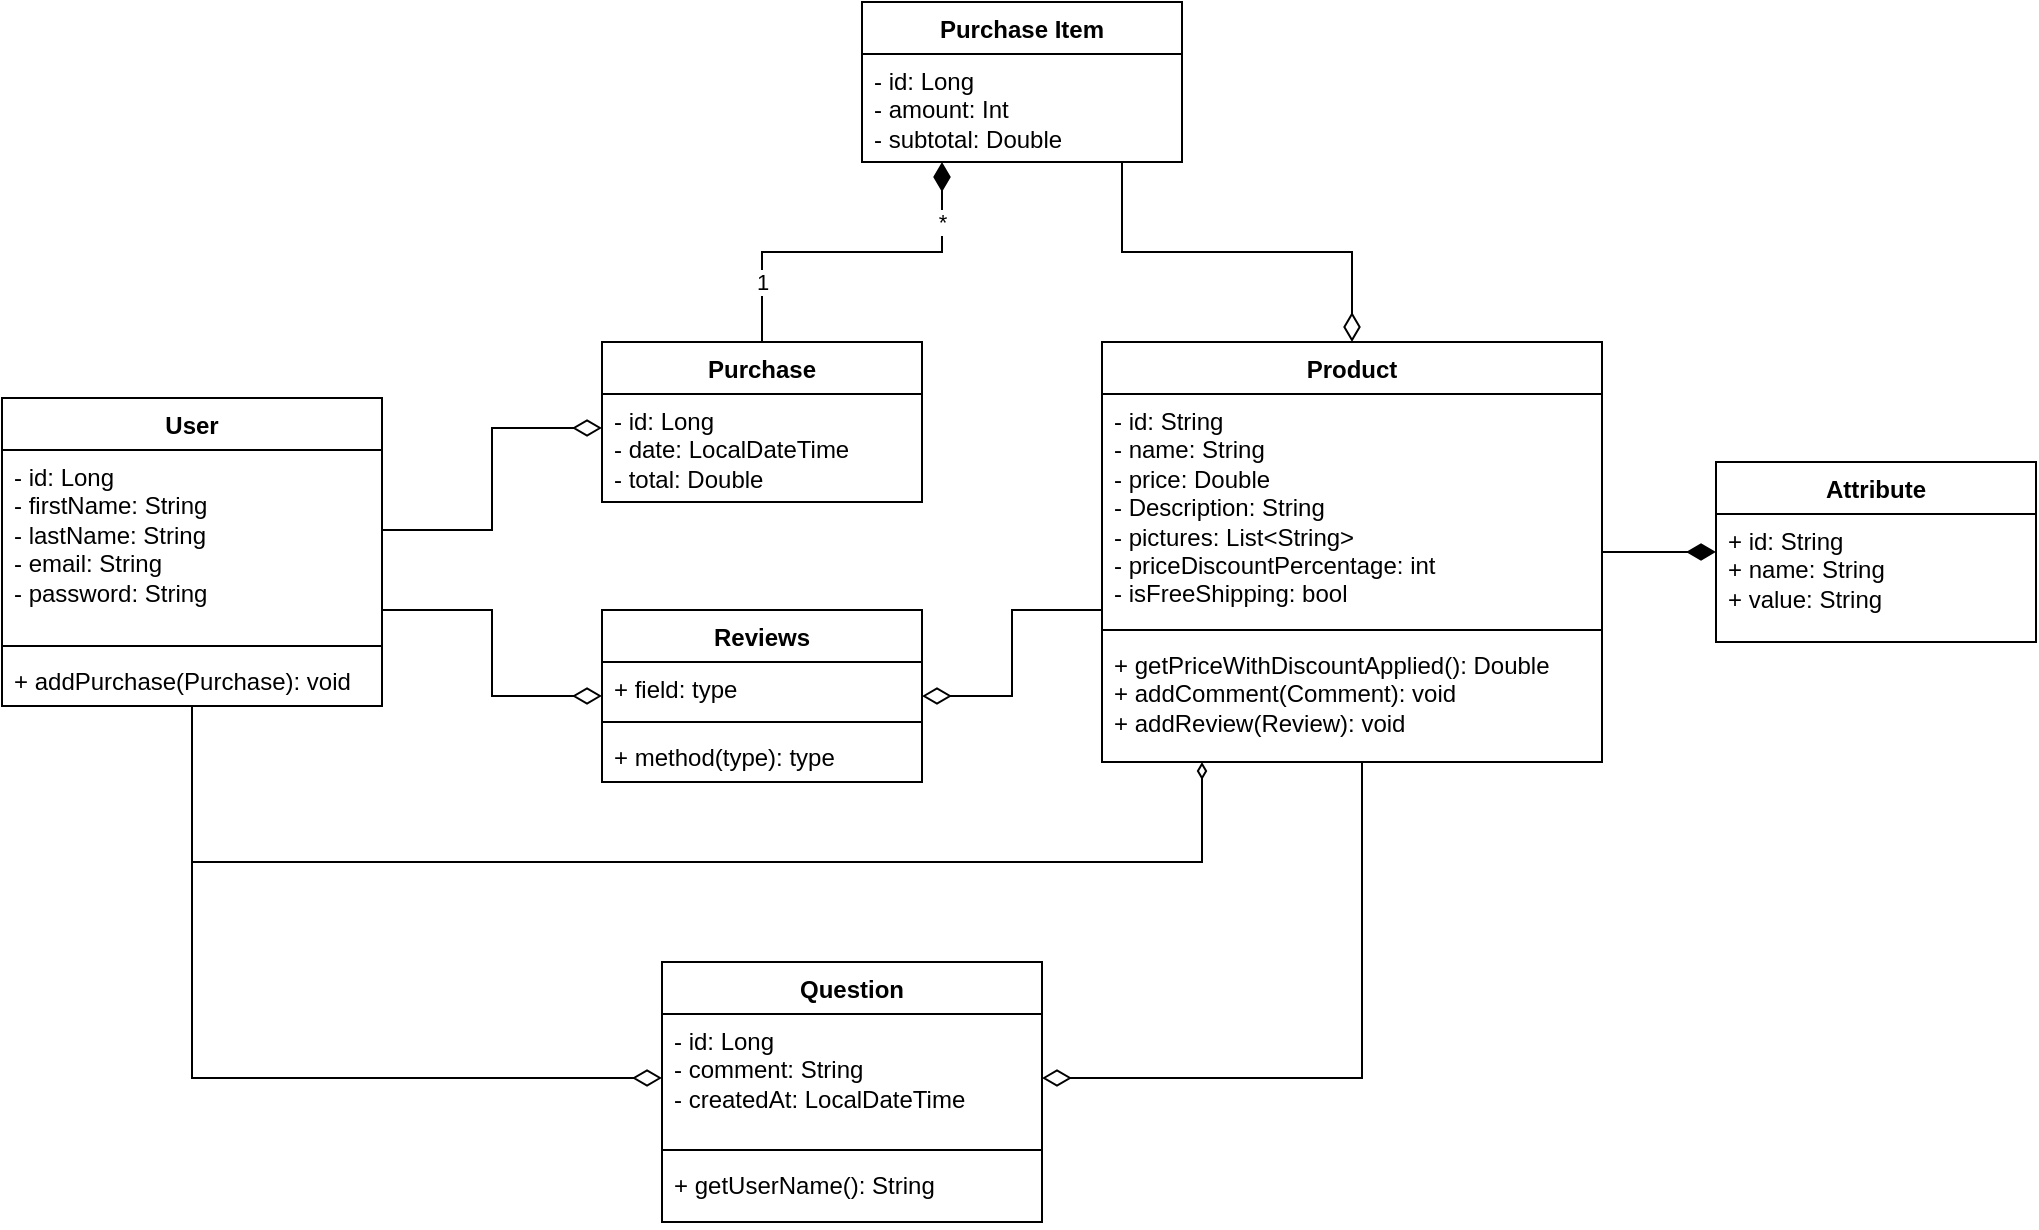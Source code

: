 <mxfile version="27.2.0">
  <diagram name="Página-1" id="DW-AUKrNPCcQAp95xir6">
    <mxGraphModel dx="2015" dy="648" grid="1" gridSize="10" guides="1" tooltips="1" connect="1" arrows="1" fold="1" page="1" pageScale="1" pageWidth="827" pageHeight="1169" math="0" shadow="0">
      <root>
        <mxCell id="0" />
        <mxCell id="1" parent="0" />
        <mxCell id="ZF-aJt7mrfqmBMYO_jZh-49" style="edgeStyle=orthogonalEdgeStyle;rounded=0;orthogonalLoop=1;jettySize=auto;html=1;endArrow=diamondThin;endFill=0;endSize=12;" parent="1" source="ZF-aJt7mrfqmBMYO_jZh-1" target="ZF-aJt7mrfqmBMYO_jZh-21" edge="1">
          <mxGeometry relative="1" as="geometry">
            <Array as="points">
              <mxPoint x="-5" y="544" />
              <mxPoint x="-5" y="587" />
            </Array>
          </mxGeometry>
        </mxCell>
        <mxCell id="xWmWcz8TcZoycO2-QIg1-3" style="edgeStyle=orthogonalEdgeStyle;rounded=0;orthogonalLoop=1;jettySize=auto;html=1;endSize=12;endArrow=diamondThin;endFill=0;" edge="1" parent="1" source="ZF-aJt7mrfqmBMYO_jZh-1" target="ZF-aJt7mrfqmBMYO_jZh-18">
          <mxGeometry relative="1" as="geometry">
            <Array as="points">
              <mxPoint x="170" y="778" />
            </Array>
          </mxGeometry>
        </mxCell>
        <mxCell id="ZF-aJt7mrfqmBMYO_jZh-1" value="Product" style="swimlane;fontStyle=1;align=center;verticalAlign=top;childLayout=stackLayout;horizontal=1;startSize=26;horizontalStack=0;resizeParent=1;resizeParentMax=0;resizeLast=0;collapsible=1;marginBottom=0;whiteSpace=wrap;html=1;" parent="1" vertex="1">
          <mxGeometry x="40" y="410" width="250" height="210" as="geometry" />
        </mxCell>
        <mxCell id="ZF-aJt7mrfqmBMYO_jZh-2" value="- id: String&lt;div&gt;- name: String&lt;/div&gt;&lt;div&gt;- price: Double&lt;/div&gt;&lt;div&gt;- Description: String&lt;/div&gt;&lt;div&gt;- pictures: List&amp;lt;String&amp;gt;&lt;/div&gt;&lt;div&gt;- priceDiscountPercentage: int&lt;/div&gt;&lt;div&gt;- isFreeShipping: bool&lt;/div&gt;" style="text;strokeColor=none;fillColor=none;align=left;verticalAlign=top;spacingLeft=4;spacingRight=4;overflow=hidden;rotatable=0;points=[[0,0.5],[1,0.5]];portConstraint=eastwest;whiteSpace=wrap;html=1;" parent="ZF-aJt7mrfqmBMYO_jZh-1" vertex="1">
          <mxGeometry y="26" width="250" height="114" as="geometry" />
        </mxCell>
        <mxCell id="ZF-aJt7mrfqmBMYO_jZh-3" value="" style="line;strokeWidth=1;fillColor=none;align=left;verticalAlign=middle;spacingTop=-1;spacingLeft=3;spacingRight=3;rotatable=0;labelPosition=right;points=[];portConstraint=eastwest;strokeColor=inherit;" parent="ZF-aJt7mrfqmBMYO_jZh-1" vertex="1">
          <mxGeometry y="140" width="250" height="8" as="geometry" />
        </mxCell>
        <mxCell id="ZF-aJt7mrfqmBMYO_jZh-4" value="+ getPriceWithDiscountApplied(): Double&lt;div&gt;+ addComment(Comment): void&lt;/div&gt;&lt;div&gt;+ addReview(Review): void&lt;/div&gt;" style="text;strokeColor=none;fillColor=none;align=left;verticalAlign=top;spacingLeft=4;spacingRight=4;overflow=hidden;rotatable=0;points=[[0,0.5],[1,0.5]];portConstraint=eastwest;whiteSpace=wrap;html=1;" parent="ZF-aJt7mrfqmBMYO_jZh-1" vertex="1">
          <mxGeometry y="148" width="250" height="62" as="geometry" />
        </mxCell>
        <mxCell id="ZF-aJt7mrfqmBMYO_jZh-46" style="edgeStyle=orthogonalEdgeStyle;rounded=0;orthogonalLoop=1;jettySize=auto;html=1;endArrow=diamondThin;endFill=0;endSize=12;" parent="1" source="ZF-aJt7mrfqmBMYO_jZh-5" target="ZF-aJt7mrfqmBMYO_jZh-21" edge="1">
          <mxGeometry relative="1" as="geometry">
            <Array as="points">
              <mxPoint x="-265" y="544" />
              <mxPoint x="-265" y="587" />
            </Array>
          </mxGeometry>
        </mxCell>
        <mxCell id="ZF-aJt7mrfqmBMYO_jZh-50" style="edgeStyle=orthogonalEdgeStyle;rounded=0;orthogonalLoop=1;jettySize=auto;html=1;endArrow=diamondThin;endFill=0;endSize=12;" parent="1" source="ZF-aJt7mrfqmBMYO_jZh-5" target="ZF-aJt7mrfqmBMYO_jZh-9" edge="1">
          <mxGeometry relative="1" as="geometry">
            <Array as="points">
              <mxPoint x="-265" y="504" />
              <mxPoint x="-265" y="453" />
            </Array>
          </mxGeometry>
        </mxCell>
        <mxCell id="xWmWcz8TcZoycO2-QIg1-1" style="edgeStyle=orthogonalEdgeStyle;rounded=0;orthogonalLoop=1;jettySize=auto;html=1;endArrow=diamondThin;endFill=0;endSize=12;" edge="1" parent="1" source="ZF-aJt7mrfqmBMYO_jZh-5" target="ZF-aJt7mrfqmBMYO_jZh-18">
          <mxGeometry relative="1" as="geometry" />
        </mxCell>
        <mxCell id="xWmWcz8TcZoycO2-QIg1-2" style="edgeStyle=orthogonalEdgeStyle;rounded=0;orthogonalLoop=1;jettySize=auto;html=1;endArrow=diamondThin;endFill=0;" edge="1" parent="1" source="ZF-aJt7mrfqmBMYO_jZh-5" target="ZF-aJt7mrfqmBMYO_jZh-1">
          <mxGeometry relative="1" as="geometry">
            <Array as="points">
              <mxPoint x="-415" y="670" />
              <mxPoint x="90" y="670" />
            </Array>
          </mxGeometry>
        </mxCell>
        <mxCell id="ZF-aJt7mrfqmBMYO_jZh-5" value="User" style="swimlane;fontStyle=1;align=center;verticalAlign=top;childLayout=stackLayout;horizontal=1;startSize=26;horizontalStack=0;resizeParent=1;resizeParentMax=0;resizeLast=0;collapsible=1;marginBottom=0;whiteSpace=wrap;html=1;" parent="1" vertex="1">
          <mxGeometry x="-510" y="438" width="190" height="154" as="geometry">
            <mxRectangle x="360" y="290" width="70" height="30" as="alternateBounds" />
          </mxGeometry>
        </mxCell>
        <mxCell id="ZF-aJt7mrfqmBMYO_jZh-6" value="- id: Long&lt;div&gt;- firstName: String&lt;/div&gt;&lt;div&gt;- lastName: String&lt;/div&gt;&lt;div&gt;- email: String&lt;/div&gt;&lt;div&gt;- password: String&lt;br&gt;&lt;/div&gt;" style="text;strokeColor=none;fillColor=none;align=left;verticalAlign=top;spacingLeft=4;spacingRight=4;overflow=hidden;rotatable=0;points=[[0,0.5],[1,0.5]];portConstraint=eastwest;whiteSpace=wrap;html=1;" parent="ZF-aJt7mrfqmBMYO_jZh-5" vertex="1">
          <mxGeometry y="26" width="190" height="94" as="geometry" />
        </mxCell>
        <mxCell id="ZF-aJt7mrfqmBMYO_jZh-7" value="" style="line;strokeWidth=1;fillColor=none;align=left;verticalAlign=middle;spacingTop=-1;spacingLeft=3;spacingRight=3;rotatable=0;labelPosition=right;points=[];portConstraint=eastwest;strokeColor=inherit;" parent="ZF-aJt7mrfqmBMYO_jZh-5" vertex="1">
          <mxGeometry y="120" width="190" height="8" as="geometry" />
        </mxCell>
        <mxCell id="ZF-aJt7mrfqmBMYO_jZh-8" value="+ addPurchase(Purchase): void" style="text;strokeColor=none;fillColor=none;align=left;verticalAlign=top;spacingLeft=4;spacingRight=4;overflow=hidden;rotatable=0;points=[[0,0.5],[1,0.5]];portConstraint=eastwest;whiteSpace=wrap;html=1;" parent="ZF-aJt7mrfqmBMYO_jZh-5" vertex="1">
          <mxGeometry y="128" width="190" height="26" as="geometry" />
        </mxCell>
        <mxCell id="DEmMPzA4zckGIy970wOo-5" style="edgeStyle=orthogonalEdgeStyle;rounded=0;orthogonalLoop=1;jettySize=auto;html=1;endArrow=diamondThin;endFill=1;endSize=12;startArrow=none;startFill=0;startSize=12;" parent="1" source="ZF-aJt7mrfqmBMYO_jZh-9" target="DEmMPzA4zckGIy970wOo-1" edge="1">
          <mxGeometry relative="1" as="geometry">
            <Array as="points">
              <mxPoint x="-130" y="365" />
              <mxPoint x="-40" y="365" />
            </Array>
          </mxGeometry>
        </mxCell>
        <mxCell id="DEmMPzA4zckGIy970wOo-8" value="1" style="edgeLabel;html=1;align=center;verticalAlign=middle;resizable=0;points=[];" parent="DEmMPzA4zckGIy970wOo-5" vertex="1" connectable="0">
          <mxGeometry x="-0.767" y="4" relative="1" as="geometry">
            <mxPoint x="4" y="-9" as="offset" />
          </mxGeometry>
        </mxCell>
        <mxCell id="DEmMPzA4zckGIy970wOo-9" value="*" style="edgeLabel;html=1;align=center;verticalAlign=middle;resizable=0;points=[];" parent="DEmMPzA4zckGIy970wOo-5" vertex="1" connectable="0">
          <mxGeometry x="0.689" y="-1" relative="1" as="geometry">
            <mxPoint x="-1" y="2" as="offset" />
          </mxGeometry>
        </mxCell>
        <mxCell id="ZF-aJt7mrfqmBMYO_jZh-9" value="Purchase" style="swimlane;fontStyle=1;align=center;verticalAlign=top;childLayout=stackLayout;horizontal=1;startSize=26;horizontalStack=0;resizeParent=1;resizeParentMax=0;resizeLast=0;collapsible=1;marginBottom=0;whiteSpace=wrap;html=1;" parent="1" vertex="1">
          <mxGeometry x="-210" y="410" width="160" height="80" as="geometry" />
        </mxCell>
        <mxCell id="ZF-aJt7mrfqmBMYO_jZh-10" value="- id: Long&lt;div&gt;- date: LocalDateTime&lt;/div&gt;&lt;div&gt;- total: Double&lt;/div&gt;" style="text;strokeColor=none;fillColor=none;align=left;verticalAlign=top;spacingLeft=4;spacingRight=4;overflow=hidden;rotatable=0;points=[[0,0.5],[1,0.5]];portConstraint=eastwest;whiteSpace=wrap;html=1;" parent="ZF-aJt7mrfqmBMYO_jZh-9" vertex="1">
          <mxGeometry y="26" width="160" height="54" as="geometry" />
        </mxCell>
        <mxCell id="ZF-aJt7mrfqmBMYO_jZh-13" value="Attribute" style="swimlane;fontStyle=1;align=center;verticalAlign=top;childLayout=stackLayout;horizontal=1;startSize=26;horizontalStack=0;resizeParent=1;resizeParentMax=0;resizeLast=0;collapsible=1;marginBottom=0;whiteSpace=wrap;html=1;" parent="1" vertex="1">
          <mxGeometry x="347" y="470" width="160" height="90" as="geometry" />
        </mxCell>
        <mxCell id="ZF-aJt7mrfqmBMYO_jZh-14" value="+ id: String&lt;div&gt;+ name: String&lt;/div&gt;&lt;div&gt;+ value: String&lt;/div&gt;" style="text;strokeColor=none;fillColor=none;align=left;verticalAlign=top;spacingLeft=4;spacingRight=4;overflow=hidden;rotatable=0;points=[[0,0.5],[1,0.5]];portConstraint=eastwest;whiteSpace=wrap;html=1;" parent="ZF-aJt7mrfqmBMYO_jZh-13" vertex="1">
          <mxGeometry y="26" width="160" height="64" as="geometry" />
        </mxCell>
        <mxCell id="ZF-aJt7mrfqmBMYO_jZh-17" value="Question" style="swimlane;fontStyle=1;align=center;verticalAlign=top;childLayout=stackLayout;horizontal=1;startSize=26;horizontalStack=0;resizeParent=1;resizeParentMax=0;resizeLast=0;collapsible=1;marginBottom=0;whiteSpace=wrap;html=1;" parent="1" vertex="1">
          <mxGeometry x="-180" y="720" width="190" height="130" as="geometry" />
        </mxCell>
        <mxCell id="ZF-aJt7mrfqmBMYO_jZh-18" value="- id: Long&lt;div&gt;- comment: String&lt;br&gt;&lt;div&gt;- createdAt: LocalDateTime&lt;/div&gt;&lt;/div&gt;" style="text;strokeColor=none;fillColor=none;align=left;verticalAlign=top;spacingLeft=4;spacingRight=4;overflow=hidden;rotatable=0;points=[[0,0.5],[1,0.5]];portConstraint=eastwest;whiteSpace=wrap;html=1;" parent="ZF-aJt7mrfqmBMYO_jZh-17" vertex="1">
          <mxGeometry y="26" width="190" height="64" as="geometry" />
        </mxCell>
        <mxCell id="ZF-aJt7mrfqmBMYO_jZh-19" value="" style="line;strokeWidth=1;fillColor=none;align=left;verticalAlign=middle;spacingTop=-1;spacingLeft=3;spacingRight=3;rotatable=0;labelPosition=right;points=[];portConstraint=eastwest;strokeColor=inherit;" parent="ZF-aJt7mrfqmBMYO_jZh-17" vertex="1">
          <mxGeometry y="90" width="190" height="8" as="geometry" />
        </mxCell>
        <mxCell id="ZF-aJt7mrfqmBMYO_jZh-20" value="+ getUserName(): String" style="text;strokeColor=none;fillColor=none;align=left;verticalAlign=top;spacingLeft=4;spacingRight=4;overflow=hidden;rotatable=0;points=[[0,0.5],[1,0.5]];portConstraint=eastwest;whiteSpace=wrap;html=1;" parent="ZF-aJt7mrfqmBMYO_jZh-17" vertex="1">
          <mxGeometry y="98" width="190" height="32" as="geometry" />
        </mxCell>
        <mxCell id="ZF-aJt7mrfqmBMYO_jZh-21" value="Reviews" style="swimlane;fontStyle=1;align=center;verticalAlign=top;childLayout=stackLayout;horizontal=1;startSize=26;horizontalStack=0;resizeParent=1;resizeParentMax=0;resizeLast=0;collapsible=1;marginBottom=0;whiteSpace=wrap;html=1;" parent="1" vertex="1">
          <mxGeometry x="-210" y="544" width="160" height="86" as="geometry" />
        </mxCell>
        <mxCell id="ZF-aJt7mrfqmBMYO_jZh-22" value="+ field: type" style="text;strokeColor=none;fillColor=none;align=left;verticalAlign=top;spacingLeft=4;spacingRight=4;overflow=hidden;rotatable=0;points=[[0,0.5],[1,0.5]];portConstraint=eastwest;whiteSpace=wrap;html=1;" parent="ZF-aJt7mrfqmBMYO_jZh-21" vertex="1">
          <mxGeometry y="26" width="160" height="26" as="geometry" />
        </mxCell>
        <mxCell id="ZF-aJt7mrfqmBMYO_jZh-23" value="" style="line;strokeWidth=1;fillColor=none;align=left;verticalAlign=middle;spacingTop=-1;spacingLeft=3;spacingRight=3;rotatable=0;labelPosition=right;points=[];portConstraint=eastwest;strokeColor=inherit;" parent="ZF-aJt7mrfqmBMYO_jZh-21" vertex="1">
          <mxGeometry y="52" width="160" height="8" as="geometry" />
        </mxCell>
        <mxCell id="ZF-aJt7mrfqmBMYO_jZh-24" value="+ method(type): type" style="text;strokeColor=none;fillColor=none;align=left;verticalAlign=top;spacingLeft=4;spacingRight=4;overflow=hidden;rotatable=0;points=[[0,0.5],[1,0.5]];portConstraint=eastwest;whiteSpace=wrap;html=1;" parent="ZF-aJt7mrfqmBMYO_jZh-21" vertex="1">
          <mxGeometry y="60" width="160" height="26" as="geometry" />
        </mxCell>
        <mxCell id="ZF-aJt7mrfqmBMYO_jZh-36" style="edgeStyle=orthogonalEdgeStyle;rounded=0;orthogonalLoop=1;jettySize=auto;html=1;endArrow=diamondThin;endFill=1;endSize=12;" parent="1" source="ZF-aJt7mrfqmBMYO_jZh-1" target="ZF-aJt7mrfqmBMYO_jZh-13" edge="1">
          <mxGeometry relative="1" as="geometry" />
        </mxCell>
        <mxCell id="DEmMPzA4zckGIy970wOo-7" style="edgeStyle=orthogonalEdgeStyle;rounded=0;orthogonalLoop=1;jettySize=auto;html=1;endArrow=diamondThin;endFill=0;endSize=12;" parent="1" source="DEmMPzA4zckGIy970wOo-1" target="ZF-aJt7mrfqmBMYO_jZh-1" edge="1">
          <mxGeometry relative="1" as="geometry">
            <Array as="points">
              <mxPoint x="50" y="365" />
              <mxPoint x="165" y="365" />
            </Array>
          </mxGeometry>
        </mxCell>
        <mxCell id="DEmMPzA4zckGIy970wOo-1" value="Purchase Item" style="swimlane;fontStyle=1;align=center;verticalAlign=top;childLayout=stackLayout;horizontal=1;startSize=26;horizontalStack=0;resizeParent=1;resizeParentMax=0;resizeLast=0;collapsible=1;marginBottom=0;whiteSpace=wrap;html=1;" parent="1" vertex="1">
          <mxGeometry x="-80" y="240" width="160" height="80" as="geometry" />
        </mxCell>
        <mxCell id="DEmMPzA4zckGIy970wOo-2" value="- id: Long&lt;div&gt;- amount: Int&lt;/div&gt;&lt;div&gt;- subtotal: Double&lt;/div&gt;" style="text;strokeColor=none;fillColor=none;align=left;verticalAlign=top;spacingLeft=4;spacingRight=4;overflow=hidden;rotatable=0;points=[[0,0.5],[1,0.5]];portConstraint=eastwest;whiteSpace=wrap;html=1;" parent="DEmMPzA4zckGIy970wOo-1" vertex="1">
          <mxGeometry y="26" width="160" height="54" as="geometry" />
        </mxCell>
      </root>
    </mxGraphModel>
  </diagram>
</mxfile>
